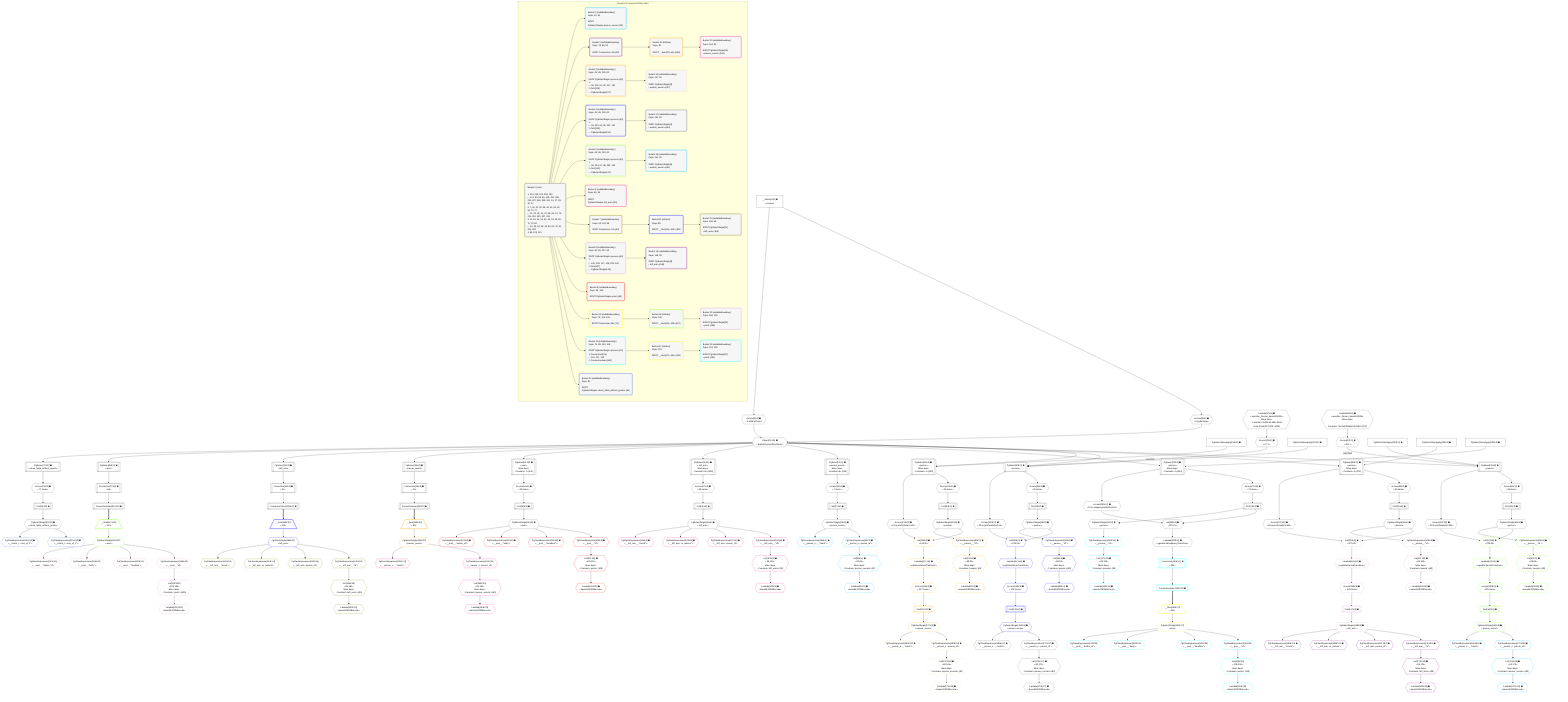 %%{init: {'themeVariables': { 'fontSize': '12px'}}}%%
graph TD
    classDef path fill:#eee,stroke:#000,color:#000
    classDef plan fill:#fff,stroke-width:1px,color:#000
    classDef itemplan fill:#fff,stroke-width:2px,color:#000
    classDef unbatchedplan fill:#dff,stroke-width:1px,color:#000
    classDef sideeffectplan fill:#fcc,stroke-width:2px,color:#000
    classDef bucket fill:#f6f6f6,color:#000,stroke-width:2px,text-align:left

    subgraph "Buckets for queries/v4/rbac.basic"
    Bucket0("Bucket 0 (root)<br /><br />1: 214, 218, 222, 226, 230<br />ᐳ: 8, 9, 82, 89, 99, 109, 234, 235, 236, 237, 238, 239, 240, 10, 27, 28, 36, 37<br />2: 7, 16, 21, 30, 39, 45, 51, 56, 62, 68, 72, 77<br />ᐳ: 11, 23, 32, 41, 47, 58, 64, 74, 79, 215, 219, 223, 227, 231<br />3: 12, 18, 24, 33, 42, 48, 53, 59, 65, 70, 75, 80<br />ᐳ: 13, 25, 34, 43, 49, 60, 66, 76, 81, 232, 233<br />4: 86, 103, 113"):::bucket
    Bucket1("Bucket 1 (nullableBoundary)<br />Deps: 13, 82<br /><br />ROOT PgSelectSingleᐸperson_secretᐳ[13]"):::bucket
    Bucket2("Bucket 2 (nullableBoundary)<br />Deps: 18, 86, 82<br /><br />ROOT Connectionᐸ16ᐳ[18]"):::bucket
    Bucket3("Bucket 3 (nullableBoundary)<br />Deps: 25, 89, 215, 82<br /><br />ROOT PgSelectSingleᐸpersonᐳ[25]<br />1: <br />ᐳ: 90, 216, 91, 92, 217, 125<br />2: First[126]<br />ᐳ: PgSelectSingle[127]"):::bucket
    Bucket4("Bucket 4 (nullableBoundary)<br />Deps: 34, 89, 219, 82<br /><br />ROOT PgSelectSingleᐸpersonᐳ[34]<br />1: <br />ᐳ: 93, 220, 94, 95, 221, 132<br />2: First[133]<br />ᐳ: PgSelectSingle[134]"):::bucket
    Bucket5("Bucket 5 (nullableBoundary)<br />Deps: 43, 89, 223, 82<br /><br />ROOT PgSelectSingleᐸpersonᐳ[43]<br />1: <br />ᐳ: 96, 224, 97, 98, 225, 139<br />2: First[140]<br />ᐳ: PgSelectSingle[141]"):::bucket
    Bucket6("Bucket 6 (nullableBoundary)<br />Deps: 49, 99<br /><br />ROOT PgSelectSingleᐸleft_armᐳ[49]"):::bucket
    Bucket7("Bucket 7 (nullableBoundary)<br />Deps: 53, 103, 99<br /><br />ROOT Connectionᐸ51ᐳ[53]"):::bucket
    Bucket8("Bucket 8 (nullableBoundary)<br />Deps: 60, 89, 227, 99<br /><br />ROOT PgSelectSingleᐸpersonᐳ[60]<br />1: <br />ᐳ: 106, 228, 107, 108, 229, 146<br />2: First[147]<br />ᐳ: PgSelectSingle[148]"):::bucket
    Bucket9("Bucket 9 (nullableBoundary)<br />Deps: 66, 109<br /><br />ROOT PgSelectSingleᐸpostᐳ[66]"):::bucket
    Bucket10("Bucket 10 (nullableBoundary)<br />Deps: 70, 113, 109<br /><br />ROOT Connectionᐸ68ᐳ[70]"):::bucket
    Bucket11("Bucket 11 (nullableBoundary)<br />Deps: 76, 89, 233, 109<br /><br />ROOT PgSelectSingleᐸpersonᐳ[76]<br />1: Connection[153]<br />ᐳ: 116, 117, 118<br />2: ConnectionItems[181]"):::bucket
    Bucket12("Bucket 12 (nullableBoundary)<br />Deps: 81<br /><br />ROOT PgSelectSingleᐸreturn_table_without_grantsᐳ[81]"):::bucket
    Bucket16("Bucket 16 (nullableBoundary)<br />Deps: 127, 82<br /><br />ROOT PgSelectSingle{3}ᐸperson_secretᐳ[127]"):::bucket
    Bucket17("Bucket 17 (nullableBoundary)<br />Deps: 134, 82<br /><br />ROOT PgSelectSingle{4}ᐸperson_secretᐳ[134]"):::bucket
    Bucket18("Bucket 18 (nullableBoundary)<br />Deps: 141, 82<br /><br />ROOT PgSelectSingle{5}ᐸperson_secretᐳ[141]"):::bucket
    Bucket19("Bucket 19 (nullableBoundary)<br />Deps: 148, 99<br /><br />ROOT PgSelectSingle{8}ᐸleft_armᐳ[148]"):::bucket
    Bucket20("Bucket 20 (listItem)<br />Deps: 82<br /><br />ROOT __Item{20}ᐸ86ᐳ[163]"):::bucket
    Bucket21("Bucket 21 (listItem)<br />Deps: 99<br /><br />ROOT __Item{21}ᐸ103ᐳ[165]"):::bucket
    Bucket22("Bucket 22 (listItem)<br />Deps: 109<br /><br />ROOT __Item{22}ᐸ113ᐳ[167]"):::bucket
    Bucket23("Bucket 23 (nullableBoundary)<br />Deps: 164, 82<br /><br />ROOT PgSelectSingle{20}ᐸperson_secretᐳ[164]"):::bucket
    Bucket24("Bucket 24 (nullableBoundary)<br />Deps: 166, 99<br /><br />ROOT PgSelectSingle{21}ᐸleft_armᐳ[166]"):::bucket
    Bucket25("Bucket 25 (nullableBoundary)<br />Deps: 168, 109<br /><br />ROOT PgSelectSingle{22}ᐸpostᐳ[168]"):::bucket
    Bucket27("Bucket 27 (listItem)<br />Deps: 109<br /><br />ROOT __Item{27}ᐸ181ᐳ[190]"):::bucket
    Bucket28("Bucket 28 (nullableBoundary)<br />Deps: 191, 109<br /><br />ROOT PgSelectSingle{27}ᐸpostᐳ[191]"):::bucket
    end
    Bucket0 --> Bucket1 & Bucket2 & Bucket3 & Bucket4 & Bucket5 & Bucket6 & Bucket7 & Bucket8 & Bucket9 & Bucket10 & Bucket11 & Bucket12
    Bucket2 --> Bucket20
    Bucket3 --> Bucket16
    Bucket4 --> Bucket17
    Bucket5 --> Bucket18
    Bucket7 --> Bucket21
    Bucket8 --> Bucket19
    Bucket10 --> Bucket22
    Bucket11 --> Bucket27
    Bucket20 --> Bucket23
    Bucket21 --> Bucket24
    Bucket22 --> Bucket25
    Bucket27 --> Bucket28

    %% plan dependencies
    PgSelect21[["PgSelect[21∈0] ➊<br />ᐸpersonᐳ<br />More deps:<br />- Constantᐸ1ᐳ[235]"]]:::plan
    Object10{{"Object[10∈0] ➊<br />ᐸ{pgSettings,withPgClient}ᐳ"}}:::plan
    PgSelectInlineApply214["PgSelectInlineApply[214∈0] ➊"]:::plan
    Object10 & PgSelectInlineApply214 --> PgSelect21
    PgSelect30[["PgSelect[30∈0] ➊<br />ᐸpersonᐳ"]]:::plan
    Access28{{"Access[28∈0] ➊<br />ᐸ27.1ᐳ"}}:::plan
    PgSelectInlineApply218["PgSelectInlineApply[218∈0] ➊"]:::plan
    Access28 -->|rejectNull| PgSelect30
    Object10 & PgSelectInlineApply218 --> PgSelect30
    PgSelect39[["PgSelect[39∈0] ➊<br />ᐸpersonᐳ"]]:::plan
    Access37{{"Access[37∈0] ➊<br />ᐸ36.1ᐳ"}}:::plan
    PgSelectInlineApply222["PgSelectInlineApply[222∈0] ➊"]:::plan
    Access37 -->|rejectNull| PgSelect39
    Object10 & PgSelectInlineApply222 --> PgSelect39
    PgSelect56[["PgSelect[56∈0] ➊<br />ᐸpersonᐳ<br />More deps:<br />- Constantᐸ2ᐳ[239]"]]:::plan
    PgSelectInlineApply226["PgSelectInlineApply[226∈0] ➊"]:::plan
    Object10 & PgSelectInlineApply226 --> PgSelect56
    PgSelect72[["PgSelect[72∈0] ➊<br />ᐸpersonᐳ<br />More deps:<br />- Constantᐸ3ᐳ[234]"]]:::plan
    PgSelectInlineApply230["PgSelectInlineApply[230∈0] ➊"]:::plan
    Object10 & PgSelectInlineApply230 --> PgSelect72
    PgSelect7[["PgSelect[7∈0] ➊<br />ᐸperson_secretᐳ<br />More deps:<br />- Constantᐸ3ᐳ[234]"]]:::plan
    Object10 --> PgSelect7
    Access8{{"Access[8∈0] ➊<br />ᐸ2.pgSettingsᐳ"}}:::plan
    Access9{{"Access[9∈0] ➊<br />ᐸ2.withPgClientᐳ"}}:::plan
    Access8 & Access9 --> Object10
    PgSelect45[["PgSelect[45∈0] ➊<br />ᐸleft_armᐳ<br />More deps:<br />- Constantᐸ42ᐳ[238]"]]:::plan
    Object10 --> PgSelect45
    PgSelect62[["PgSelect[62∈0] ➊<br />ᐸpostᐳ<br />More deps:<br />- Constantᐸ7ᐳ[240]"]]:::plan
    Object10 --> PgSelect62
    List232{{"List[232∈0] ➊<br />ᐸ231,75ᐳ"}}:::plan
    Access231{{"Access[231∈0] ➊<br />ᐸ72.m.subqueryDetailsFor149ᐳ"}}:::plan
    First75[["First[75∈0] ➊"]]:::plan
    Access231 & First75 --> List232
    __Value2["__Value[2∈0] ➊<br />ᐸcontextᐳ"]:::plan
    __Value2 --> Access8
    __Value2 --> Access9
    Access11{{"Access[11∈0] ➊<br />ᐸ7.itemsᐳ"}}:::plan
    PgSelect7 --> Access11
    First12[["First[12∈0] ➊"]]:::plan
    Access11 --> First12
    PgSelectSingle13{{"PgSelectSingle[13∈0] ➊<br />ᐸperson_secretᐳ"}}:::plan
    First12 --> PgSelectSingle13
    PgSelect16[["PgSelect[16∈0] ➊<br />ᐸperson_secretᐳ"]]:::plan
    Object10 --> PgSelect16
    Connection18[["Connection[18∈0] ➊<br />ᐸ16ᐳ"]]:::plan
    PgSelect16 --> Connection18
    Access23{{"Access[23∈0] ➊<br />ᐸ21.itemsᐳ"}}:::plan
    PgSelect21 --> Access23
    First24[["First[24∈0] ➊"]]:::plan
    Access23 --> First24
    PgSelectSingle25{{"PgSelectSingle[25∈0] ➊<br />ᐸpersonᐳ"}}:::plan
    First24 --> PgSelectSingle25
    Lambda27{{"Lambda[27∈0] ➊<br />ᐸspecifier_Person_base64JSONᐳ<br />More deps:<br />- Constantᐸ'fa4f3e13-456c-4a9e-8c1e-37a6e3177d0b'ᐳ[236]"}}:::plan
    Lambda27 --> Access28
    Access32{{"Access[32∈0] ➊<br />ᐸ30.itemsᐳ"}}:::plan
    PgSelect30 --> Access32
    First33[["First[33∈0] ➊"]]:::plan
    Access32 --> First33
    PgSelectSingle34{{"PgSelectSingle[34∈0] ➊<br />ᐸpersonᐳ"}}:::plan
    First33 --> PgSelectSingle34
    Lambda36{{"Lambda[36∈0] ➊<br />ᐸspecifier_Person_base64JSONᐳ<br />More deps:<br />- Constantᐸ'WyJwZW9wbGUiLDBd'ᐳ[237]"}}:::plan
    Lambda36 --> Access37
    Access41{{"Access[41∈0] ➊<br />ᐸ39.itemsᐳ"}}:::plan
    PgSelect39 --> Access41
    First42[["First[42∈0] ➊"]]:::plan
    Access41 --> First42
    PgSelectSingle43{{"PgSelectSingle[43∈0] ➊<br />ᐸpersonᐳ"}}:::plan
    First42 --> PgSelectSingle43
    Access47{{"Access[47∈0] ➊<br />ᐸ45.itemsᐳ"}}:::plan
    PgSelect45 --> Access47
    First48[["First[48∈0] ➊"]]:::plan
    Access47 --> First48
    PgSelectSingle49{{"PgSelectSingle[49∈0] ➊<br />ᐸleft_armᐳ"}}:::plan
    First48 --> PgSelectSingle49
    PgSelect51[["PgSelect[51∈0] ➊<br />ᐸleft_armᐳ"]]:::plan
    Object10 --> PgSelect51
    Connection53[["Connection[53∈0] ➊<br />ᐸ51ᐳ"]]:::plan
    PgSelect51 --> Connection53
    Access58{{"Access[58∈0] ➊<br />ᐸ56.itemsᐳ"}}:::plan
    PgSelect56 --> Access58
    First59[["First[59∈0] ➊"]]:::plan
    Access58 --> First59
    PgSelectSingle60{{"PgSelectSingle[60∈0] ➊<br />ᐸpersonᐳ"}}:::plan
    First59 --> PgSelectSingle60
    Access64{{"Access[64∈0] ➊<br />ᐸ62.itemsᐳ"}}:::plan
    PgSelect62 --> Access64
    First65[["First[65∈0] ➊"]]:::plan
    Access64 --> First65
    PgSelectSingle66{{"PgSelectSingle[66∈0] ➊<br />ᐸpostᐳ"}}:::plan
    First65 --> PgSelectSingle66
    PgSelect68[["PgSelect[68∈0] ➊<br />ᐸpostᐳ"]]:::plan
    Object10 --> PgSelect68
    Connection70[["Connection[70∈0] ➊<br />ᐸ68ᐳ"]]:::plan
    PgSelect68 --> Connection70
    Access74{{"Access[74∈0] ➊<br />ᐸ72.itemsᐳ"}}:::plan
    PgSelect72 --> Access74
    Access74 --> First75
    PgSelectSingle76{{"PgSelectSingle[76∈0] ➊<br />ᐸpersonᐳ"}}:::plan
    First75 --> PgSelectSingle76
    PgSelect77[["PgSelect[77∈0] ➊<br />ᐸreturn_table_without_grantsᐳ"]]:::plan
    Object10 --> PgSelect77
    Access79{{"Access[79∈0] ➊<br />ᐸ77.itemsᐳ"}}:::plan
    PgSelect77 --> Access79
    First80[["First[80∈0] ➊"]]:::plan
    Access79 --> First80
    PgSelectSingle81{{"PgSelectSingle[81∈0] ➊<br />ᐸreturn_table_without_grantsᐳ"}}:::plan
    First80 --> PgSelectSingle81
    ConnectionItems86[["ConnectionItems[86∈0] ➊"]]:::plan
    Connection18 --> ConnectionItems86
    ConnectionItems103[["ConnectionItems[103∈0] ➊"]]:::plan
    Connection53 --> ConnectionItems103
    ConnectionItems113[["ConnectionItems[113∈0] ➊"]]:::plan
    Connection70 --> ConnectionItems113
    Access215{{"Access[215∈0] ➊<br />ᐸ21.m.joinDetailsFor121ᐳ"}}:::plan
    PgSelect21 --> Access215
    Access219{{"Access[219∈0] ➊<br />ᐸ30.m.joinDetailsFor128ᐳ"}}:::plan
    PgSelect30 --> Access219
    Access223{{"Access[223∈0] ➊<br />ᐸ39.m.joinDetailsFor135ᐳ"}}:::plan
    PgSelect39 --> Access223
    Access227{{"Access[227∈0] ➊<br />ᐸ56.m.joinDetailsFor142ᐳ"}}:::plan
    PgSelect56 --> Access227
    PgSelect72 --> Access231
    Lambda233{{"Lambda[233∈0] ➊<br />ᐸpgInlineViaSubqueryTransformᐳ"}}:::plan
    List232 --> Lambda233
    List84{{"List[84∈1] ➊<br />ᐸ82,83ᐳ<br />More deps:<br />- Constantᐸ'person_secrets'ᐳ[82]"}}:::plan
    PgClassExpression83{{"PgClassExpression[83∈1] ➊<br />ᐸ__person_s...person_id”ᐳ"}}:::plan
    PgClassExpression83 --> List84
    PgSelectSingle13 --> PgClassExpression83
    Lambda85{{"Lambda[85∈1] ➊<br />ᐸbase64JSONEncodeᐳ"}}:::plan
    List84 --> Lambda85
    PgClassExpression156{{"PgClassExpression[156∈1] ➊<br />ᐸ__person_s..._.”sekrit”ᐳ"}}:::plan
    PgSelectSingle13 --> PgClassExpression156
    List91{{"List[91∈3] ➊<br />ᐸ89,90ᐳ<br />More deps:<br />- Constantᐸ'people'ᐳ[89]"}}:::plan
    PgClassExpression90{{"PgClassExpression[90∈3] ➊<br />ᐸ__person__.”id”ᐳ"}}:::plan
    PgClassExpression90 --> List91
    List216{{"List[216∈3] ➊<br />ᐸ215,25ᐳ"}}:::plan
    Access215 & PgSelectSingle25 --> List216
    PgSelectSingle25 --> PgClassExpression90
    Lambda92{{"Lambda[92∈3] ➊<br />ᐸbase64JSONEncodeᐳ"}}:::plan
    List91 --> Lambda92
    Access125{{"Access[125∈3] ➊<br />ᐸ217.itemsᐳ"}}:::plan
    Lambda217{{"Lambda[217∈3] ➊<br />ᐸpgInlineViaJoinTransformᐳ"}}:::plan
    Lambda217 --> Access125
    First126[["First[126∈3] ➊"]]:::plan
    Access125 --> First126
    PgSelectSingle127{{"PgSelectSingle[127∈3] ➊<br />ᐸperson_secretᐳ"}}:::plan
    First126 --> PgSelectSingle127
    List216 --> Lambda217
    List94{{"List[94∈4] ➊<br />ᐸ89,93ᐳ<br />More deps:<br />- Constantᐸ'people'ᐳ[89]"}}:::plan
    PgClassExpression93{{"PgClassExpression[93∈4] ➊<br />ᐸ__person__.”id”ᐳ"}}:::plan
    PgClassExpression93 --> List94
    List220{{"List[220∈4] ➊<br />ᐸ219,34ᐳ"}}:::plan
    Access219 & PgSelectSingle34 --> List220
    PgSelectSingle34 --> PgClassExpression93
    Lambda95{{"Lambda[95∈4] ➊<br />ᐸbase64JSONEncodeᐳ"}}:::plan
    List94 --> Lambda95
    Access132{{"Access[132∈4] ➊<br />ᐸ221.itemsᐳ"}}:::plan
    Lambda221{{"Lambda[221∈4] ➊<br />ᐸpgInlineViaJoinTransformᐳ"}}:::plan
    Lambda221 --> Access132
    First133[["First[133∈4] ➊"]]:::plan
    Access132 --> First133
    PgSelectSingle134{{"PgSelectSingle[134∈4] ➊<br />ᐸperson_secretᐳ"}}:::plan
    First133 --> PgSelectSingle134
    List220 --> Lambda221
    List97{{"List[97∈5] ➊<br />ᐸ89,96ᐳ<br />More deps:<br />- Constantᐸ'people'ᐳ[89]"}}:::plan
    PgClassExpression96{{"PgClassExpression[96∈5] ➊<br />ᐸ__person__.”id”ᐳ"}}:::plan
    PgClassExpression96 --> List97
    List224{{"List[224∈5] ➊<br />ᐸ223,43ᐳ"}}:::plan
    Access223 & PgSelectSingle43 --> List224
    PgSelectSingle43 --> PgClassExpression96
    Lambda98{{"Lambda[98∈5] ➊<br />ᐸbase64JSONEncodeᐳ"}}:::plan
    List97 --> Lambda98
    Access139{{"Access[139∈5] ➊<br />ᐸ225.itemsᐳ"}}:::plan
    Lambda225{{"Lambda[225∈5] ➊<br />ᐸpgInlineViaJoinTransformᐳ"}}:::plan
    Lambda225 --> Access139
    First140[["First[140∈5] ➊"]]:::plan
    Access139 --> First140
    PgSelectSingle141{{"PgSelectSingle[141∈5] ➊<br />ᐸperson_secretᐳ"}}:::plan
    First140 --> PgSelectSingle141
    List224 --> Lambda225
    List101{{"List[101∈6] ➊<br />ᐸ99,100ᐳ<br />More deps:<br />- Constantᐸ'left_arms'ᐳ[99]"}}:::plan
    PgClassExpression100{{"PgClassExpression[100∈6] ➊<br />ᐸ__left_arm__.”id”ᐳ"}}:::plan
    PgClassExpression100 --> List101
    PgSelectSingle49 --> PgClassExpression100
    Lambda102{{"Lambda[102∈6] ➊<br />ᐸbase64JSONEncodeᐳ"}}:::plan
    List101 --> Lambda102
    PgClassExpression157{{"PgClassExpression[157∈6] ➊<br />ᐸ__left_arm...person_id”ᐳ"}}:::plan
    PgSelectSingle49 --> PgClassExpression157
    PgClassExpression159{{"PgClassExpression[159∈6] ➊<br />ᐸ__left_arm...in_metres”ᐳ"}}:::plan
    PgSelectSingle49 --> PgClassExpression159
    PgClassExpression161{{"PgClassExpression[161∈6] ➊<br />ᐸ__left_arm__.”mood”ᐳ"}}:::plan
    PgSelectSingle49 --> PgClassExpression161
    List107{{"List[107∈8] ➊<br />ᐸ89,106ᐳ<br />More deps:<br />- Constantᐸ'people'ᐳ[89]"}}:::plan
    PgClassExpression106{{"PgClassExpression[106∈8] ➊<br />ᐸ__person__.”id”ᐳ"}}:::plan
    PgClassExpression106 --> List107
    List228{{"List[228∈8] ➊<br />ᐸ227,60ᐳ"}}:::plan
    Access227 & PgSelectSingle60 --> List228
    PgSelectSingle60 --> PgClassExpression106
    Lambda108{{"Lambda[108∈8] ➊<br />ᐸbase64JSONEncodeᐳ"}}:::plan
    List107 --> Lambda108
    Access146{{"Access[146∈8] ➊<br />ᐸ229.itemsᐳ"}}:::plan
    Lambda229{{"Lambda[229∈8] ➊<br />ᐸpgInlineViaJoinTransformᐳ"}}:::plan
    Lambda229 --> Access146
    First147[["First[147∈8] ➊"]]:::plan
    Access146 --> First147
    PgSelectSingle148{{"PgSelectSingle[148∈8] ➊<br />ᐸleft_armᐳ"}}:::plan
    First147 --> PgSelectSingle148
    List228 --> Lambda229
    List111{{"List[111∈9] ➊<br />ᐸ109,110ᐳ<br />More deps:<br />- Constantᐸ'posts'ᐳ[109]"}}:::plan
    PgClassExpression110{{"PgClassExpression[110∈9] ➊<br />ᐸ__post__.”id”ᐳ"}}:::plan
    PgClassExpression110 --> List111
    PgSelectSingle66 --> PgClassExpression110
    Lambda112{{"Lambda[112∈9] ➊<br />ᐸbase64JSONEncodeᐳ"}}:::plan
    List111 --> Lambda112
    PgClassExpression158{{"PgClassExpression[158∈9] ➊<br />ᐸ__post__.”headline”ᐳ"}}:::plan
    PgSelectSingle66 --> PgClassExpression158
    PgClassExpression160{{"PgClassExpression[160∈9] ➊<br />ᐸ__post__.”body”ᐳ"}}:::plan
    PgSelectSingle66 --> PgClassExpression160
    PgClassExpression162{{"PgClassExpression[162∈9] ➊<br />ᐸ__post__.”author_id”ᐳ"}}:::plan
    PgSelectSingle66 --> PgClassExpression162
    List117{{"List[117∈11] ➊<br />ᐸ89,116ᐳ<br />More deps:<br />- Constantᐸ'people'ᐳ[89]"}}:::plan
    PgClassExpression116{{"PgClassExpression[116∈11] ➊<br />ᐸ__person__.”id”ᐳ"}}:::plan
    PgClassExpression116 --> List117
    PgSelectSingle76 --> PgClassExpression116
    Lambda118{{"Lambda[118∈11] ➊<br />ᐸbase64JSONEncodeᐳ"}}:::plan
    List117 --> Lambda118
    Connection153[["Connection[153∈11] ➊<br />ᐸ233ᐳ"]]:::plan
    Lambda233 --> Connection153
    ConnectionItems181[["ConnectionItems[181∈11] ➊"]]:::plan
    Connection153 --> ConnectionItems181
    PgClassExpression119{{"PgClassExpression[119∈12] ➊<br />ᐸ__return_t...rson_id_1”ᐳ"}}:::plan
    PgSelectSingle81 --> PgClassExpression119
    PgClassExpression155{{"PgClassExpression[155∈12] ➊<br />ᐸ__return_t...rson_id_2”ᐳ"}}:::plan
    PgSelectSingle81 --> PgClassExpression155
    List170{{"List[170∈16] ➊<br />ᐸ82,169ᐳ<br />More deps:<br />- Constantᐸ'person_secrets'ᐳ[82]"}}:::plan
    PgClassExpression169{{"PgClassExpression[169∈16] ➊<br />ᐸ__person_s...person_id”ᐳ"}}:::plan
    PgClassExpression169 --> List170
    PgSelectSingle127 --> PgClassExpression169
    Lambda171{{"Lambda[171∈16] ➊<br />ᐸbase64JSONEncodeᐳ"}}:::plan
    List170 --> Lambda171
    PgClassExpression184{{"PgClassExpression[184∈16] ➊<br />ᐸ__person_s..._.”sekrit”ᐳ"}}:::plan
    PgSelectSingle127 --> PgClassExpression184
    List173{{"List[173∈17] ➊<br />ᐸ82,172ᐳ<br />More deps:<br />- Constantᐸ'person_secrets'ᐳ[82]"}}:::plan
    PgClassExpression172{{"PgClassExpression[172∈17] ➊<br />ᐸ__person_s...person_id”ᐳ"}}:::plan
    PgClassExpression172 --> List173
    PgSelectSingle134 --> PgClassExpression172
    Lambda174{{"Lambda[174∈17] ➊<br />ᐸbase64JSONEncodeᐳ"}}:::plan
    List173 --> Lambda174
    PgClassExpression185{{"PgClassExpression[185∈17] ➊<br />ᐸ__person_s..._.”sekrit”ᐳ"}}:::plan
    PgSelectSingle134 --> PgClassExpression185
    List176{{"List[176∈18] ➊<br />ᐸ82,175ᐳ<br />More deps:<br />- Constantᐸ'person_secrets'ᐳ[82]"}}:::plan
    PgClassExpression175{{"PgClassExpression[175∈18] ➊<br />ᐸ__person_s...person_id”ᐳ"}}:::plan
    PgClassExpression175 --> List176
    PgSelectSingle141 --> PgClassExpression175
    Lambda177{{"Lambda[177∈18] ➊<br />ᐸbase64JSONEncodeᐳ"}}:::plan
    List176 --> Lambda177
    PgClassExpression186{{"PgClassExpression[186∈18] ➊<br />ᐸ__person_s..._.”sekrit”ᐳ"}}:::plan
    PgSelectSingle141 --> PgClassExpression186
    List179{{"List[179∈19] ➊<br />ᐸ99,178ᐳ<br />More deps:<br />- Constantᐸ'left_arms'ᐳ[99]"}}:::plan
    PgClassExpression178{{"PgClassExpression[178∈19] ➊<br />ᐸ__left_arm__.”id”ᐳ"}}:::plan
    PgClassExpression178 --> List179
    PgSelectSingle148 --> PgClassExpression178
    Lambda180{{"Lambda[180∈19] ➊<br />ᐸbase64JSONEncodeᐳ"}}:::plan
    List179 --> Lambda180
    PgClassExpression187{{"PgClassExpression[187∈19] ➊<br />ᐸ__left_arm...person_id”ᐳ"}}:::plan
    PgSelectSingle148 --> PgClassExpression187
    PgClassExpression188{{"PgClassExpression[188∈19] ➊<br />ᐸ__left_arm...in_metres”ᐳ"}}:::plan
    PgSelectSingle148 --> PgClassExpression188
    PgClassExpression189{{"PgClassExpression[189∈19] ➊<br />ᐸ__left_arm__.”mood”ᐳ"}}:::plan
    PgSelectSingle148 --> PgClassExpression189
    __Item163[/"__Item[163∈20]<br />ᐸ86ᐳ"\]:::itemplan
    ConnectionItems86 ==> __Item163
    PgSelectSingle164{{"PgSelectSingle[164∈20]<br />ᐸperson_secretᐳ"}}:::plan
    __Item163 --> PgSelectSingle164
    __Item165[/"__Item[165∈21]<br />ᐸ103ᐳ"\]:::itemplan
    ConnectionItems103 ==> __Item165
    PgSelectSingle166{{"PgSelectSingle[166∈21]<br />ᐸleft_armᐳ"}}:::plan
    __Item165 --> PgSelectSingle166
    __Item167[/"__Item[167∈22]<br />ᐸ113ᐳ"\]:::itemplan
    ConnectionItems113 ==> __Item167
    PgSelectSingle168{{"PgSelectSingle[168∈22]<br />ᐸpostᐳ"}}:::plan
    __Item167 --> PgSelectSingle168
    List193{{"List[193∈23]<br />ᐸ82,192ᐳ<br />More deps:<br />- Constantᐸ'person_secrets'ᐳ[82]"}}:::plan
    PgClassExpression192{{"PgClassExpression[192∈23]<br />ᐸ__person_s...person_id”ᐳ"}}:::plan
    PgClassExpression192 --> List193
    PgSelectSingle164 --> PgClassExpression192
    Lambda194{{"Lambda[194∈23]<br />ᐸbase64JSONEncodeᐳ"}}:::plan
    List193 --> Lambda194
    PgClassExpression201{{"PgClassExpression[201∈23]<br />ᐸ__person_s..._.”sekrit”ᐳ"}}:::plan
    PgSelectSingle164 --> PgClassExpression201
    List196{{"List[196∈24]<br />ᐸ99,195ᐳ<br />More deps:<br />- Constantᐸ'left_arms'ᐳ[99]"}}:::plan
    PgClassExpression195{{"PgClassExpression[195∈24]<br />ᐸ__left_arm__.”id”ᐳ"}}:::plan
    PgClassExpression195 --> List196
    PgSelectSingle166 --> PgClassExpression195
    Lambda197{{"Lambda[197∈24]<br />ᐸbase64JSONEncodeᐳ"}}:::plan
    List196 --> Lambda197
    PgClassExpression202{{"PgClassExpression[202∈24]<br />ᐸ__left_arm...person_id”ᐳ"}}:::plan
    PgSelectSingle166 --> PgClassExpression202
    PgClassExpression204{{"PgClassExpression[204∈24]<br />ᐸ__left_arm...in_metres”ᐳ"}}:::plan
    PgSelectSingle166 --> PgClassExpression204
    PgClassExpression206{{"PgClassExpression[206∈24]<br />ᐸ__left_arm__.”mood”ᐳ"}}:::plan
    PgSelectSingle166 --> PgClassExpression206
    List199{{"List[199∈25]<br />ᐸ109,198ᐳ<br />More deps:<br />- Constantᐸ'posts'ᐳ[109]"}}:::plan
    PgClassExpression198{{"PgClassExpression[198∈25]<br />ᐸ__post__.”id”ᐳ"}}:::plan
    PgClassExpression198 --> List199
    PgSelectSingle168 --> PgClassExpression198
    Lambda200{{"Lambda[200∈25]<br />ᐸbase64JSONEncodeᐳ"}}:::plan
    List199 --> Lambda200
    PgClassExpression203{{"PgClassExpression[203∈25]<br />ᐸ__post__.”headline”ᐳ"}}:::plan
    PgSelectSingle168 --> PgClassExpression203
    PgClassExpression205{{"PgClassExpression[205∈25]<br />ᐸ__post__.”body”ᐳ"}}:::plan
    PgSelectSingle168 --> PgClassExpression205
    PgClassExpression207{{"PgClassExpression[207∈25]<br />ᐸ__post__.”author_id”ᐳ"}}:::plan
    PgSelectSingle168 --> PgClassExpression207
    __Item190[/"__Item[190∈27]<br />ᐸ181ᐳ"\]:::itemplan
    ConnectionItems181 ==> __Item190
    PgSelectSingle191{{"PgSelectSingle[191∈27]<br />ᐸpostᐳ"}}:::plan
    __Item190 --> PgSelectSingle191
    List209{{"List[209∈28]<br />ᐸ109,208ᐳ<br />More deps:<br />- Constantᐸ'posts'ᐳ[109]"}}:::plan
    PgClassExpression208{{"PgClassExpression[208∈28]<br />ᐸ__post__.”id”ᐳ"}}:::plan
    PgClassExpression208 --> List209
    PgSelectSingle191 --> PgClassExpression208
    Lambda210{{"Lambda[210∈28]<br />ᐸbase64JSONEncodeᐳ"}}:::plan
    List209 --> Lambda210
    PgClassExpression211{{"PgClassExpression[211∈28]<br />ᐸ__post__.”headline”ᐳ"}}:::plan
    PgSelectSingle191 --> PgClassExpression211
    PgClassExpression212{{"PgClassExpression[212∈28]<br />ᐸ__post__.”body”ᐳ"}}:::plan
    PgSelectSingle191 --> PgClassExpression212
    PgClassExpression213{{"PgClassExpression[213∈28]<br />ᐸ__post__.”author_id”ᐳ"}}:::plan
    PgSelectSingle191 --> PgClassExpression213

    %% define steps
    classDef bucket0 stroke:#696969
    class Bucket0,__Value2,PgSelect7,Access8,Access9,Object10,Access11,First12,PgSelectSingle13,PgSelect16,Connection18,PgSelect21,Access23,First24,PgSelectSingle25,Lambda27,Access28,PgSelect30,Access32,First33,PgSelectSingle34,Lambda36,Access37,PgSelect39,Access41,First42,PgSelectSingle43,PgSelect45,Access47,First48,PgSelectSingle49,PgSelect51,Connection53,PgSelect56,Access58,First59,PgSelectSingle60,PgSelect62,Access64,First65,PgSelectSingle66,PgSelect68,Connection70,PgSelect72,Access74,First75,PgSelectSingle76,PgSelect77,Access79,First80,PgSelectSingle81,ConnectionItems86,ConnectionItems103,ConnectionItems113,PgSelectInlineApply214,Access215,PgSelectInlineApply218,Access219,PgSelectInlineApply222,Access223,PgSelectInlineApply226,Access227,PgSelectInlineApply230,Access231,List232,Lambda233 bucket0
    classDef bucket1 stroke:#00bfff
    class Bucket1,PgClassExpression83,List84,Lambda85,PgClassExpression156 bucket1
    classDef bucket2 stroke:#7f007f
    class Bucket2 bucket2
    classDef bucket3 stroke:#ffa500
    class Bucket3,PgClassExpression90,List91,Lambda92,Access125,First126,PgSelectSingle127,List216,Lambda217 bucket3
    classDef bucket4 stroke:#0000ff
    class Bucket4,PgClassExpression93,List94,Lambda95,Access132,First133,PgSelectSingle134,List220,Lambda221 bucket4
    classDef bucket5 stroke:#7fff00
    class Bucket5,PgClassExpression96,List97,Lambda98,Access139,First140,PgSelectSingle141,List224,Lambda225 bucket5
    classDef bucket6 stroke:#ff1493
    class Bucket6,PgClassExpression100,List101,Lambda102,PgClassExpression157,PgClassExpression159,PgClassExpression161 bucket6
    classDef bucket7 stroke:#808000
    class Bucket7 bucket7
    classDef bucket8 stroke:#dda0dd
    class Bucket8,PgClassExpression106,List107,Lambda108,Access146,First147,PgSelectSingle148,List228,Lambda229 bucket8
    classDef bucket9 stroke:#ff0000
    class Bucket9,PgClassExpression110,List111,Lambda112,PgClassExpression158,PgClassExpression160,PgClassExpression162 bucket9
    classDef bucket10 stroke:#ffff00
    class Bucket10 bucket10
    classDef bucket11 stroke:#00ffff
    class Bucket11,PgClassExpression116,List117,Lambda118,Connection153,ConnectionItems181 bucket11
    classDef bucket12 stroke:#4169e1
    class Bucket12,PgClassExpression119,PgClassExpression155 bucket12
    classDef bucket16 stroke:#f5deb3
    class Bucket16,PgClassExpression169,List170,Lambda171,PgClassExpression184 bucket16
    classDef bucket17 stroke:#696969
    class Bucket17,PgClassExpression172,List173,Lambda174,PgClassExpression185 bucket17
    classDef bucket18 stroke:#00bfff
    class Bucket18,PgClassExpression175,List176,Lambda177,PgClassExpression186 bucket18
    classDef bucket19 stroke:#7f007f
    class Bucket19,PgClassExpression178,List179,Lambda180,PgClassExpression187,PgClassExpression188,PgClassExpression189 bucket19
    classDef bucket20 stroke:#ffa500
    class Bucket20,__Item163,PgSelectSingle164 bucket20
    classDef bucket21 stroke:#0000ff
    class Bucket21,__Item165,PgSelectSingle166 bucket21
    classDef bucket22 stroke:#7fff00
    class Bucket22,__Item167,PgSelectSingle168 bucket22
    classDef bucket23 stroke:#ff1493
    class Bucket23,PgClassExpression192,List193,Lambda194,PgClassExpression201 bucket23
    classDef bucket24 stroke:#808000
    class Bucket24,PgClassExpression195,List196,Lambda197,PgClassExpression202,PgClassExpression204,PgClassExpression206 bucket24
    classDef bucket25 stroke:#dda0dd
    class Bucket25,PgClassExpression198,List199,Lambda200,PgClassExpression203,PgClassExpression205,PgClassExpression207 bucket25
    classDef bucket27 stroke:#ffff00
    class Bucket27,__Item190,PgSelectSingle191 bucket27
    classDef bucket28 stroke:#00ffff
    class Bucket28,PgClassExpression208,List209,Lambda210,PgClassExpression211,PgClassExpression212,PgClassExpression213 bucket28